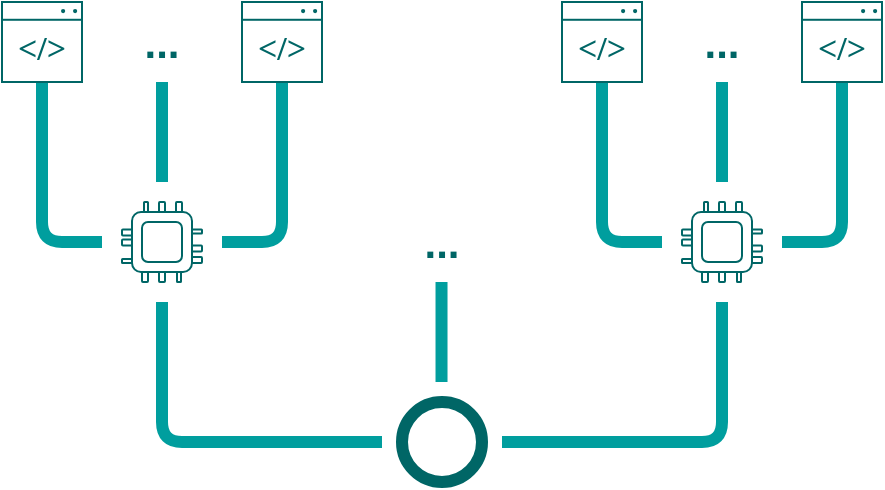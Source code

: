 <mxfile version="12.9.9" type="device"><diagram id="ACxOkJIGKZt6xO6sqLrD" name="Page-1"><mxGraphModel dx="1422" dy="825" grid="1" gridSize="10" guides="1" tooltips="1" connect="1" arrows="1" fold="1" page="1" pageScale="1" pageWidth="1100" pageHeight="850" math="0" shadow="0"><root><mxCell id="0"/><mxCell id="1" parent="0"/><mxCell id="9iWHeXRN1ZkWEjMVB-_y-5" value="" style="edgeStyle=elbowEdgeStyle;elbow=horizontal;endArrow=none;html=1;exitX=0.5;exitY=1;exitDx=0;exitDy=0;exitPerimeter=0;endFill=0;strokeWidth=6;strokeColor=#009E9E;labelBackgroundColor=none;" parent="1" edge="1"><mxGeometry width="50" height="50" relative="1" as="geometry"><mxPoint x="380" y="160" as="sourcePoint"/><mxPoint x="410" y="240" as="targetPoint"/><Array as="points"><mxPoint x="380" y="240"/></Array></mxGeometry></mxCell><mxCell id="9iWHeXRN1ZkWEjMVB-_y-8" value="" style="edgeStyle=elbowEdgeStyle;elbow=horizontal;endArrow=none;html=1;exitX=0.5;exitY=1;exitDx=0;exitDy=0;exitPerimeter=0;endFill=0;strokeWidth=6;strokeColor=#009E9E;labelBackgroundColor=none;" parent="1" edge="1"><mxGeometry width="50" height="50" relative="1" as="geometry"><mxPoint x="500" y="160" as="sourcePoint"/><mxPoint x="470" y="240" as="targetPoint"/><Array as="points"><mxPoint x="500" y="240"/></Array></mxGeometry></mxCell><mxCell id="9iWHeXRN1ZkWEjMVB-_y-11" value="" style="endArrow=none;html=1;strokeColor=#009E9E;strokeWidth=6;labelBackgroundColor=none;" parent="1" edge="1"><mxGeometry width="50" height="50" relative="1" as="geometry"><mxPoint x="440" y="210" as="sourcePoint"/><mxPoint x="440" y="160" as="targetPoint"/></mxGeometry></mxCell><mxCell id="9iWHeXRN1ZkWEjMVB-_y-17" value="" style="ellipse;whiteSpace=wrap;html=1;aspect=fixed;fillColor=none;strokeColor=#006666;strokeWidth=6;labelBackgroundColor=none;" parent="1" vertex="1"><mxGeometry x="560" y="320" width="40" height="40" as="geometry"/></mxCell><mxCell id="9iWHeXRN1ZkWEjMVB-_y-26" value="" style="group;labelBackgroundColor=none;" parent="1" vertex="1" connectable="0"><mxGeometry x="360" y="120.0" width="40" height="40" as="geometry"/></mxCell><mxCell id="9iWHeXRN1ZkWEjMVB-_y-21" value="" style="whiteSpace=wrap;html=1;aspect=fixed;labelBackgroundColor=none;strokeColor=#006666;strokeWidth=1;fillColor=none;" parent="9iWHeXRN1ZkWEjMVB-_y-26" vertex="1"><mxGeometry width="40" height="40" as="geometry"/></mxCell><mxCell id="9iWHeXRN1ZkWEjMVB-_y-23" value="&lt;div&gt;&lt;span style=&quot;color: rgb(0 , 102 , 102)&quot;&gt;&lt;font style=&quot;font-size: 17px&quot; face=&quot;Verdana&quot;&gt;&lt;b&gt;&amp;lt;/&amp;gt;&lt;/b&gt;&lt;/font&gt;&lt;/span&gt;&lt;/div&gt;" style="whiteSpace=wrap;html=1;labelBackgroundColor=none;strokeColor=#006666;strokeWidth=1;fillColor=none;align=center;" parent="9iWHeXRN1ZkWEjMVB-_y-26" vertex="1"><mxGeometry y="8.89" width="40" height="31.11" as="geometry"/></mxCell><mxCell id="9iWHeXRN1ZkWEjMVB-_y-24" value="" style="ellipse;whiteSpace=wrap;html=1;aspect=fixed;labelBackgroundColor=none;strokeColor=#006666;strokeWidth=1;fillColor=none;" parent="9iWHeXRN1ZkWEjMVB-_y-26" vertex="1"><mxGeometry x="30" y="4.0" width="1.11" height="1.11" as="geometry"/></mxCell><mxCell id="9iWHeXRN1ZkWEjMVB-_y-25" value="" style="ellipse;whiteSpace=wrap;html=1;aspect=fixed;labelBackgroundColor=none;strokeColor=#006666;strokeWidth=1;fillColor=none;" parent="9iWHeXRN1ZkWEjMVB-_y-26" vertex="1"><mxGeometry x="36" y="4.0" width="1.11" height="1.11" as="geometry"/></mxCell><mxCell id="9iWHeXRN1ZkWEjMVB-_y-42" value="" style="group;labelBackgroundColor=none;" parent="1" vertex="1" connectable="0"><mxGeometry x="420" y="220" width="40" height="40" as="geometry"/></mxCell><mxCell id="9iWHeXRN1ZkWEjMVB-_y-27" value="" style="rounded=1;whiteSpace=wrap;html=1;labelBackgroundColor=none;strokeColor=#006666;strokeWidth=1;fillColor=none;" parent="9iWHeXRN1ZkWEjMVB-_y-42" vertex="1"><mxGeometry x="5" y="5" width="30" height="30" as="geometry"/></mxCell><mxCell id="9iWHeXRN1ZkWEjMVB-_y-28" value="" style="rounded=1;whiteSpace=wrap;html=1;labelBackgroundColor=none;strokeColor=#006666;strokeWidth=1;fillColor=none;" parent="9iWHeXRN1ZkWEjMVB-_y-42" vertex="1"><mxGeometry x="10" y="10" width="20" height="20" as="geometry"/></mxCell><mxCell id="9iWHeXRN1ZkWEjMVB-_y-29" value="" style="rounded=1;whiteSpace=wrap;html=1;labelBackgroundColor=none;strokeColor=#006666;strokeWidth=1;fillColor=none;" parent="9iWHeXRN1ZkWEjMVB-_y-42" vertex="1"><mxGeometry x="10" y="35" width="3" height="5" as="geometry"/></mxCell><mxCell id="9iWHeXRN1ZkWEjMVB-_y-30" value="" style="rounded=1;whiteSpace=wrap;html=1;labelBackgroundColor=none;strokeColor=#006666;strokeWidth=1;fillColor=none;" parent="9iWHeXRN1ZkWEjMVB-_y-42" vertex="1"><mxGeometry x="18.5" y="35" width="3" height="5" as="geometry"/></mxCell><mxCell id="9iWHeXRN1ZkWEjMVB-_y-31" value="" style="rounded=1;whiteSpace=wrap;html=1;labelBackgroundColor=none;strokeColor=#006666;strokeWidth=1;fillColor=none;" parent="9iWHeXRN1ZkWEjMVB-_y-42" vertex="1"><mxGeometry x="27.5" y="35" width="2" height="5" as="geometry"/></mxCell><mxCell id="9iWHeXRN1ZkWEjMVB-_y-32" value="" style="rounded=1;whiteSpace=wrap;html=1;labelBackgroundColor=none;strokeColor=#006666;strokeWidth=1;fillColor=none;direction=south;" parent="9iWHeXRN1ZkWEjMVB-_y-42" vertex="1"><mxGeometry x="35" y="27.5" width="5" height="3" as="geometry"/></mxCell><mxCell id="9iWHeXRN1ZkWEjMVB-_y-33" value="" style="rounded=1;whiteSpace=wrap;html=1;labelBackgroundColor=none;strokeColor=#006666;strokeWidth=1;fillColor=none;direction=south;" parent="9iWHeXRN1ZkWEjMVB-_y-42" vertex="1"><mxGeometry x="35" y="21.75" width="5" height="3" as="geometry"/></mxCell><mxCell id="9iWHeXRN1ZkWEjMVB-_y-34" value="" style="rounded=1;whiteSpace=wrap;html=1;labelBackgroundColor=none;strokeColor=#006666;strokeWidth=1;fillColor=none;direction=south;" parent="9iWHeXRN1ZkWEjMVB-_y-42" vertex="1"><mxGeometry x="35" y="13.75" width="5" height="2" as="geometry"/></mxCell><mxCell id="9iWHeXRN1ZkWEjMVB-_y-35" value="" style="rounded=1;whiteSpace=wrap;html=1;labelBackgroundColor=none;strokeColor=#006666;strokeWidth=1;fillColor=none;direction=south;" parent="9iWHeXRN1ZkWEjMVB-_y-42" vertex="1"><mxGeometry y="18.75" width="5" height="3" as="geometry"/></mxCell><mxCell id="9iWHeXRN1ZkWEjMVB-_y-36" value="" style="rounded=1;whiteSpace=wrap;html=1;labelBackgroundColor=none;strokeColor=#006666;strokeWidth=1;fillColor=none;direction=south;" parent="9iWHeXRN1ZkWEjMVB-_y-42" vertex="1"><mxGeometry y="13.75" width="5" height="3" as="geometry"/></mxCell><mxCell id="9iWHeXRN1ZkWEjMVB-_y-37" value="" style="rounded=1;whiteSpace=wrap;html=1;labelBackgroundColor=none;strokeColor=#006666;strokeWidth=1;fillColor=none;direction=south;" parent="9iWHeXRN1ZkWEjMVB-_y-42" vertex="1"><mxGeometry y="28.5" width="5" height="2" as="geometry"/></mxCell><mxCell id="9iWHeXRN1ZkWEjMVB-_y-38" value="" style="rounded=1;whiteSpace=wrap;html=1;labelBackgroundColor=none;strokeColor=#006666;strokeWidth=1;fillColor=none;" parent="9iWHeXRN1ZkWEjMVB-_y-42" vertex="1"><mxGeometry x="18.5" width="3" height="5" as="geometry"/></mxCell><mxCell id="9iWHeXRN1ZkWEjMVB-_y-39" value="" style="rounded=1;whiteSpace=wrap;html=1;labelBackgroundColor=none;strokeColor=#006666;strokeWidth=1;fillColor=none;" parent="9iWHeXRN1ZkWEjMVB-_y-42" vertex="1"><mxGeometry x="27" width="3" height="5" as="geometry"/></mxCell><mxCell id="9iWHeXRN1ZkWEjMVB-_y-40" value="" style="rounded=1;whiteSpace=wrap;html=1;labelBackgroundColor=none;strokeColor=#006666;strokeWidth=1;fillColor=none;" parent="9iWHeXRN1ZkWEjMVB-_y-42" vertex="1"><mxGeometry x="11" width="2" height="5" as="geometry"/></mxCell><mxCell id="9iWHeXRN1ZkWEjMVB-_y-44" value="" style="group;labelBackgroundColor=none;" parent="1" vertex="1" connectable="0"><mxGeometry x="480" y="120" width="40" height="40" as="geometry"/></mxCell><mxCell id="9iWHeXRN1ZkWEjMVB-_y-45" value="" style="whiteSpace=wrap;html=1;aspect=fixed;labelBackgroundColor=none;strokeColor=#006666;strokeWidth=1;fillColor=none;" parent="9iWHeXRN1ZkWEjMVB-_y-44" vertex="1"><mxGeometry width="40" height="40" as="geometry"/></mxCell><mxCell id="9iWHeXRN1ZkWEjMVB-_y-46" value="&lt;div&gt;&lt;span style=&quot;color: rgb(0 , 102 , 102)&quot;&gt;&lt;font style=&quot;font-size: 17px&quot; face=&quot;Verdana&quot;&gt;&lt;b&gt;&amp;lt;/&amp;gt;&lt;/b&gt;&lt;/font&gt;&lt;/span&gt;&lt;/div&gt;" style="whiteSpace=wrap;html=1;labelBackgroundColor=none;strokeColor=#006666;strokeWidth=1;fillColor=none;align=center;" parent="9iWHeXRN1ZkWEjMVB-_y-44" vertex="1"><mxGeometry y="8.89" width="40" height="31.11" as="geometry"/></mxCell><mxCell id="9iWHeXRN1ZkWEjMVB-_y-47" value="" style="ellipse;whiteSpace=wrap;html=1;aspect=fixed;labelBackgroundColor=none;strokeColor=#006666;strokeWidth=1;fillColor=none;" parent="9iWHeXRN1ZkWEjMVB-_y-44" vertex="1"><mxGeometry x="30" y="4.0" width="1.11" height="1.11" as="geometry"/></mxCell><mxCell id="9iWHeXRN1ZkWEjMVB-_y-48" value="" style="ellipse;whiteSpace=wrap;html=1;aspect=fixed;labelBackgroundColor=none;strokeColor=#006666;strokeWidth=1;fillColor=none;" parent="9iWHeXRN1ZkWEjMVB-_y-44" vertex="1"><mxGeometry x="36" y="4.0" width="1.11" height="1.11" as="geometry"/></mxCell><mxCell id="9iWHeXRN1ZkWEjMVB-_y-49" value="&lt;div style=&quot;font-size: 21px;&quot;&gt;...&lt;/div&gt;" style="text;html=1;strokeColor=none;fillColor=none;align=center;verticalAlign=middle;whiteSpace=wrap;rounded=0;labelBackgroundColor=none;fontStyle=1;fontSize=21;fontColor=#006666;" parent="1" vertex="1"><mxGeometry x="420" y="130" width="40" height="20" as="geometry"/></mxCell><mxCell id="9iWHeXRN1ZkWEjMVB-_y-51" value="" style="edgeStyle=elbowEdgeStyle;elbow=horizontal;endArrow=none;html=1;endFill=0;strokeWidth=6;strokeColor=#009E9E;labelBackgroundColor=none;" parent="1" edge="1"><mxGeometry width="50" height="50" relative="1" as="geometry"><mxPoint x="440" y="270" as="sourcePoint"/><mxPoint x="550" y="340" as="targetPoint"/><Array as="points"><mxPoint x="440" y="340"/></Array></mxGeometry></mxCell><mxCell id="9iWHeXRN1ZkWEjMVB-_y-52" value="" style="edgeStyle=elbowEdgeStyle;elbow=horizontal;endArrow=none;html=1;exitX=0.5;exitY=1;exitDx=0;exitDy=0;exitPerimeter=0;endFill=0;strokeWidth=6;strokeColor=#009E9E;labelBackgroundColor=none;" parent="1" edge="1"><mxGeometry width="50" height="50" relative="1" as="geometry"><mxPoint x="660" y="160" as="sourcePoint"/><mxPoint x="690" y="240" as="targetPoint"/><Array as="points"><mxPoint x="660" y="240"/></Array></mxGeometry></mxCell><mxCell id="9iWHeXRN1ZkWEjMVB-_y-53" value="" style="edgeStyle=elbowEdgeStyle;elbow=horizontal;endArrow=none;html=1;exitX=0.5;exitY=1;exitDx=0;exitDy=0;exitPerimeter=0;endFill=0;strokeWidth=6;strokeColor=#009E9E;labelBackgroundColor=none;" parent="1" edge="1"><mxGeometry width="50" height="50" relative="1" as="geometry"><mxPoint x="780" y="160" as="sourcePoint"/><mxPoint x="750" y="240" as="targetPoint"/><Array as="points"><mxPoint x="780" y="240"/></Array></mxGeometry></mxCell><mxCell id="9iWHeXRN1ZkWEjMVB-_y-54" value="" style="endArrow=none;html=1;strokeColor=#009E9E;strokeWidth=6;labelBackgroundColor=none;" parent="1" edge="1"><mxGeometry width="50" height="50" relative="1" as="geometry"><mxPoint x="720" y="210" as="sourcePoint"/><mxPoint x="720" y="160" as="targetPoint"/></mxGeometry></mxCell><mxCell id="9iWHeXRN1ZkWEjMVB-_y-55" value="" style="group;labelBackgroundColor=none;" parent="1" vertex="1" connectable="0"><mxGeometry x="640" y="120" width="40" height="40" as="geometry"/></mxCell><mxCell id="9iWHeXRN1ZkWEjMVB-_y-56" value="" style="whiteSpace=wrap;html=1;aspect=fixed;labelBackgroundColor=none;strokeColor=#006666;strokeWidth=1;fillColor=none;" parent="9iWHeXRN1ZkWEjMVB-_y-55" vertex="1"><mxGeometry width="40" height="40" as="geometry"/></mxCell><mxCell id="9iWHeXRN1ZkWEjMVB-_y-57" value="&lt;div&gt;&lt;span style=&quot;color: rgb(0 , 102 , 102)&quot;&gt;&lt;font style=&quot;font-size: 17px&quot; face=&quot;Verdana&quot;&gt;&lt;b&gt;&amp;lt;/&amp;gt;&lt;/b&gt;&lt;/font&gt;&lt;/span&gt;&lt;/div&gt;" style="whiteSpace=wrap;html=1;labelBackgroundColor=none;strokeColor=#006666;strokeWidth=1;fillColor=none;align=center;" parent="9iWHeXRN1ZkWEjMVB-_y-55" vertex="1"><mxGeometry y="8.89" width="40" height="31.11" as="geometry"/></mxCell><mxCell id="9iWHeXRN1ZkWEjMVB-_y-58" value="" style="ellipse;whiteSpace=wrap;html=1;aspect=fixed;labelBackgroundColor=none;strokeColor=#006666;strokeWidth=1;fillColor=none;" parent="9iWHeXRN1ZkWEjMVB-_y-55" vertex="1"><mxGeometry x="30" y="4.0" width="1.11" height="1.11" as="geometry"/></mxCell><mxCell id="9iWHeXRN1ZkWEjMVB-_y-59" value="" style="ellipse;whiteSpace=wrap;html=1;aspect=fixed;labelBackgroundColor=none;strokeColor=#006666;strokeWidth=1;fillColor=none;" parent="9iWHeXRN1ZkWEjMVB-_y-55" vertex="1"><mxGeometry x="36" y="4.0" width="1.11" height="1.11" as="geometry"/></mxCell><mxCell id="9iWHeXRN1ZkWEjMVB-_y-60" value="" style="group;labelBackgroundColor=none;" parent="1" vertex="1" connectable="0"><mxGeometry x="700" y="220" width="40" height="40" as="geometry"/></mxCell><mxCell id="9iWHeXRN1ZkWEjMVB-_y-61" value="" style="rounded=1;whiteSpace=wrap;html=1;labelBackgroundColor=none;strokeColor=#006666;strokeWidth=1;fillColor=none;" parent="9iWHeXRN1ZkWEjMVB-_y-60" vertex="1"><mxGeometry x="5" y="5" width="30" height="30" as="geometry"/></mxCell><mxCell id="9iWHeXRN1ZkWEjMVB-_y-62" value="" style="rounded=1;whiteSpace=wrap;html=1;labelBackgroundColor=none;strokeColor=#006666;strokeWidth=1;fillColor=none;" parent="9iWHeXRN1ZkWEjMVB-_y-60" vertex="1"><mxGeometry x="10" y="10" width="20" height="20" as="geometry"/></mxCell><mxCell id="9iWHeXRN1ZkWEjMVB-_y-63" value="" style="rounded=1;whiteSpace=wrap;html=1;labelBackgroundColor=none;strokeColor=#006666;strokeWidth=1;fillColor=none;" parent="9iWHeXRN1ZkWEjMVB-_y-60" vertex="1"><mxGeometry x="10" y="35" width="3" height="5" as="geometry"/></mxCell><mxCell id="9iWHeXRN1ZkWEjMVB-_y-64" value="" style="rounded=1;whiteSpace=wrap;html=1;labelBackgroundColor=none;strokeColor=#006666;strokeWidth=1;fillColor=none;" parent="9iWHeXRN1ZkWEjMVB-_y-60" vertex="1"><mxGeometry x="18.5" y="35" width="3" height="5" as="geometry"/></mxCell><mxCell id="9iWHeXRN1ZkWEjMVB-_y-65" value="" style="rounded=1;whiteSpace=wrap;html=1;labelBackgroundColor=none;strokeColor=#006666;strokeWidth=1;fillColor=none;" parent="9iWHeXRN1ZkWEjMVB-_y-60" vertex="1"><mxGeometry x="27.5" y="35" width="2" height="5" as="geometry"/></mxCell><mxCell id="9iWHeXRN1ZkWEjMVB-_y-66" value="" style="rounded=1;whiteSpace=wrap;html=1;labelBackgroundColor=none;strokeColor=#006666;strokeWidth=1;fillColor=none;direction=south;" parent="9iWHeXRN1ZkWEjMVB-_y-60" vertex="1"><mxGeometry x="35" y="27.5" width="5" height="3" as="geometry"/></mxCell><mxCell id="9iWHeXRN1ZkWEjMVB-_y-67" value="" style="rounded=1;whiteSpace=wrap;html=1;labelBackgroundColor=none;strokeColor=#006666;strokeWidth=1;fillColor=none;direction=south;" parent="9iWHeXRN1ZkWEjMVB-_y-60" vertex="1"><mxGeometry x="35" y="21.75" width="5" height="3" as="geometry"/></mxCell><mxCell id="9iWHeXRN1ZkWEjMVB-_y-68" value="" style="rounded=1;whiteSpace=wrap;html=1;labelBackgroundColor=none;strokeColor=#006666;strokeWidth=1;fillColor=none;direction=south;" parent="9iWHeXRN1ZkWEjMVB-_y-60" vertex="1"><mxGeometry x="35" y="13.75" width="5" height="2" as="geometry"/></mxCell><mxCell id="9iWHeXRN1ZkWEjMVB-_y-69" value="" style="rounded=1;whiteSpace=wrap;html=1;labelBackgroundColor=none;strokeColor=#006666;strokeWidth=1;fillColor=none;direction=south;" parent="9iWHeXRN1ZkWEjMVB-_y-60" vertex="1"><mxGeometry y="18.75" width="5" height="3" as="geometry"/></mxCell><mxCell id="9iWHeXRN1ZkWEjMVB-_y-70" value="" style="rounded=1;whiteSpace=wrap;html=1;labelBackgroundColor=none;strokeColor=#006666;strokeWidth=1;fillColor=none;direction=south;" parent="9iWHeXRN1ZkWEjMVB-_y-60" vertex="1"><mxGeometry y="13.75" width="5" height="3" as="geometry"/></mxCell><mxCell id="9iWHeXRN1ZkWEjMVB-_y-71" value="" style="rounded=1;whiteSpace=wrap;html=1;labelBackgroundColor=none;strokeColor=#006666;strokeWidth=1;fillColor=none;direction=south;" parent="9iWHeXRN1ZkWEjMVB-_y-60" vertex="1"><mxGeometry y="28.5" width="5" height="2" as="geometry"/></mxCell><mxCell id="9iWHeXRN1ZkWEjMVB-_y-72" value="" style="rounded=1;whiteSpace=wrap;html=1;labelBackgroundColor=none;strokeColor=#006666;strokeWidth=1;fillColor=none;" parent="9iWHeXRN1ZkWEjMVB-_y-60" vertex="1"><mxGeometry x="18.5" width="3" height="5" as="geometry"/></mxCell><mxCell id="9iWHeXRN1ZkWEjMVB-_y-73" value="" style="rounded=1;whiteSpace=wrap;html=1;labelBackgroundColor=none;strokeColor=#006666;strokeWidth=1;fillColor=none;" parent="9iWHeXRN1ZkWEjMVB-_y-60" vertex="1"><mxGeometry x="27" width="3" height="5" as="geometry"/></mxCell><mxCell id="9iWHeXRN1ZkWEjMVB-_y-74" value="" style="rounded=1;whiteSpace=wrap;html=1;labelBackgroundColor=none;strokeColor=#006666;strokeWidth=1;fillColor=none;" parent="9iWHeXRN1ZkWEjMVB-_y-60" vertex="1"><mxGeometry x="11" width="2" height="5" as="geometry"/></mxCell><mxCell id="9iWHeXRN1ZkWEjMVB-_y-75" value="" style="group;labelBackgroundColor=none;" parent="1" vertex="1" connectable="0"><mxGeometry x="760" y="120" width="40" height="40" as="geometry"/></mxCell><mxCell id="9iWHeXRN1ZkWEjMVB-_y-76" value="" style="whiteSpace=wrap;html=1;aspect=fixed;labelBackgroundColor=none;strokeColor=#006666;strokeWidth=1;fillColor=none;" parent="9iWHeXRN1ZkWEjMVB-_y-75" vertex="1"><mxGeometry width="40" height="40" as="geometry"/></mxCell><mxCell id="9iWHeXRN1ZkWEjMVB-_y-77" value="&lt;div&gt;&lt;span style=&quot;color: rgb(0 , 102 , 102)&quot;&gt;&lt;font style=&quot;font-size: 17px&quot; face=&quot;Verdana&quot;&gt;&lt;b&gt;&amp;lt;/&amp;gt;&lt;/b&gt;&lt;/font&gt;&lt;/span&gt;&lt;/div&gt;" style="whiteSpace=wrap;html=1;labelBackgroundColor=none;strokeColor=#006666;strokeWidth=1;fillColor=none;align=center;" parent="9iWHeXRN1ZkWEjMVB-_y-75" vertex="1"><mxGeometry y="8.89" width="40" height="31.11" as="geometry"/></mxCell><mxCell id="9iWHeXRN1ZkWEjMVB-_y-78" value="" style="ellipse;whiteSpace=wrap;html=1;aspect=fixed;labelBackgroundColor=none;strokeColor=#006666;strokeWidth=1;fillColor=none;" parent="9iWHeXRN1ZkWEjMVB-_y-75" vertex="1"><mxGeometry x="30" y="4.0" width="1.11" height="1.11" as="geometry"/></mxCell><mxCell id="9iWHeXRN1ZkWEjMVB-_y-79" value="" style="ellipse;whiteSpace=wrap;html=1;aspect=fixed;labelBackgroundColor=none;strokeColor=#006666;strokeWidth=1;fillColor=none;" parent="9iWHeXRN1ZkWEjMVB-_y-75" vertex="1"><mxGeometry x="36" y="4.0" width="1.11" height="1.11" as="geometry"/></mxCell><mxCell id="9iWHeXRN1ZkWEjMVB-_y-80" value="&lt;div style=&quot;font-size: 21px;&quot;&gt;...&lt;/div&gt;" style="text;html=1;strokeColor=none;fillColor=none;align=center;verticalAlign=middle;whiteSpace=wrap;rounded=0;labelBackgroundColor=none;fontStyle=1;fontSize=21;fontColor=#006666;" parent="1" vertex="1"><mxGeometry x="700" y="130" width="40" height="20" as="geometry"/></mxCell><mxCell id="9iWHeXRN1ZkWEjMVB-_y-81" value="&lt;div style=&quot;font-size: 21px;&quot;&gt;...&lt;/div&gt;" style="text;html=1;strokeColor=none;fillColor=none;align=center;verticalAlign=middle;whiteSpace=wrap;rounded=0;labelBackgroundColor=none;fontStyle=1;fontSize=21;fontColor=#006666;" parent="1" vertex="1"><mxGeometry x="560" y="230" width="40" height="20" as="geometry"/></mxCell><mxCell id="9iWHeXRN1ZkWEjMVB-_y-82" value="" style="endArrow=none;html=1;strokeColor=#009E9E;strokeWidth=6;labelBackgroundColor=none;" parent="1" edge="1"><mxGeometry width="50" height="50" relative="1" as="geometry"><mxPoint x="579.76" y="310" as="sourcePoint"/><mxPoint x="579.76" y="260" as="targetPoint"/></mxGeometry></mxCell><mxCell id="9iWHeXRN1ZkWEjMVB-_y-83" value="" style="edgeStyle=elbowEdgeStyle;elbow=horizontal;endArrow=none;html=1;endFill=0;strokeWidth=6;strokeColor=#009E9E;labelBackgroundColor=none;" parent="1" edge="1"><mxGeometry width="50" height="50" relative="1" as="geometry"><mxPoint x="720" y="270" as="sourcePoint"/><mxPoint x="610" y="340" as="targetPoint"/><Array as="points"><mxPoint x="720" y="340"/></Array></mxGeometry></mxCell></root></mxGraphModel></diagram></mxfile>